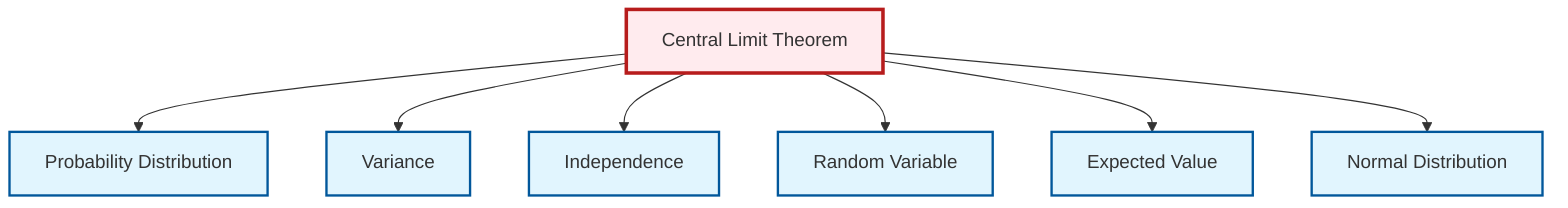 graph TD
    classDef definition fill:#e1f5fe,stroke:#01579b,stroke-width:2px
    classDef theorem fill:#f3e5f5,stroke:#4a148c,stroke-width:2px
    classDef axiom fill:#fff3e0,stroke:#e65100,stroke-width:2px
    classDef example fill:#e8f5e9,stroke:#1b5e20,stroke-width:2px
    classDef current fill:#ffebee,stroke:#b71c1c,stroke-width:3px
    thm-central-limit["Central Limit Theorem"]:::theorem
    def-expectation["Expected Value"]:::definition
    def-probability-distribution["Probability Distribution"]:::definition
    def-normal-distribution["Normal Distribution"]:::definition
    def-random-variable["Random Variable"]:::definition
    def-independence["Independence"]:::definition
    def-variance["Variance"]:::definition
    thm-central-limit --> def-probability-distribution
    thm-central-limit --> def-variance
    thm-central-limit --> def-independence
    thm-central-limit --> def-random-variable
    thm-central-limit --> def-expectation
    thm-central-limit --> def-normal-distribution
    class thm-central-limit current